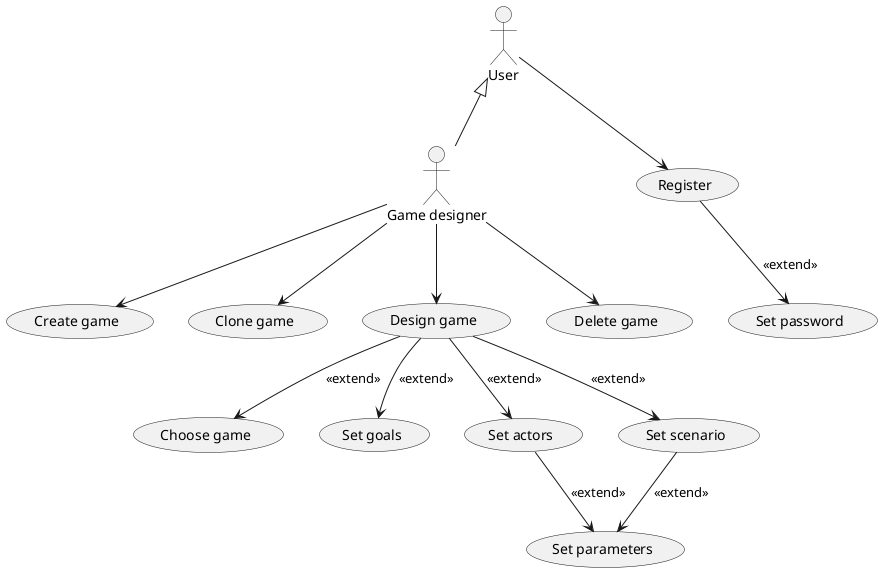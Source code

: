 @startuml
"Game designer" as GD
User <|-- GD

User --> (Register)
(Register) --> (Set password) : << extend >>

GD --> (Create game)

GD --> (Clone game)

GD --> (Design game)
(Design game) --> (Choose game) : << extend >>
(Design game) --> (Set goals) : << extend >>
(Design game) --> (Set actors) : << extend >>
(Design game) --> (Set scenario) : << extend >>
(Set scenario) --> (Set parameters) : << extend >>
(Set actors) --> (Set parameters) : << extend >>

GD --> (Delete game)
@enduml
